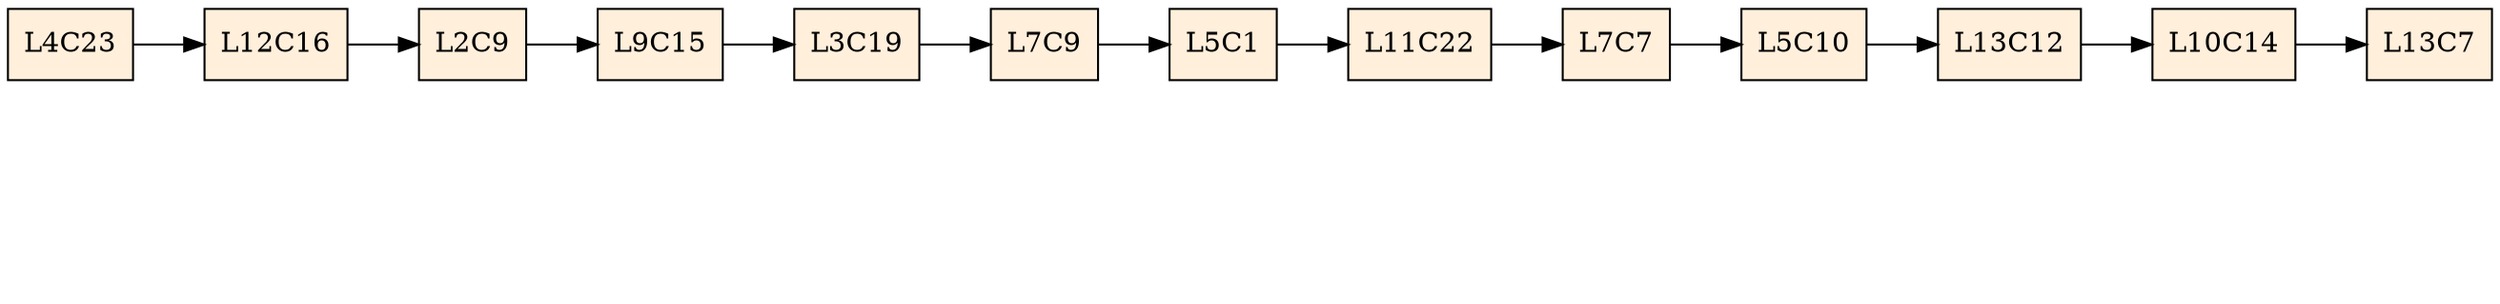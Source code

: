 digraph List {
rankdir=LR;
node [shape = record, color=black, style=filled, fillcolor=antiquewhite1];Inicio [shape = plaintext,fillcolor=white,label= ""];Final [shape = plaintext,fillcolor=white,label= ""];
Node0[label="L4C23"];
Node1[label="L12C16"];
Node2[label="L2C9"];
Node3[label="L9C15"];
Node4[label="L3C19"];
Node5[label="L7C9"];
Node6[label="L5C1"];
Node7[label="L11C22"];
Node8[label="L7C7"];
Node9[label="L5C10"];
Node10[label="L13C12"];
Node11[label="L10C14"];
Node12[label="L13C7"];
Node0->Node1;
Node1->Node2;
Node2->Node3;
Node3->Node4;
Node4->Node5;
Node5->Node6;
Node6->Node7;
Node7->Node8;
Node8->Node9;
Node9->Node10;
Node10->Node11;
Node11->Node12;

}